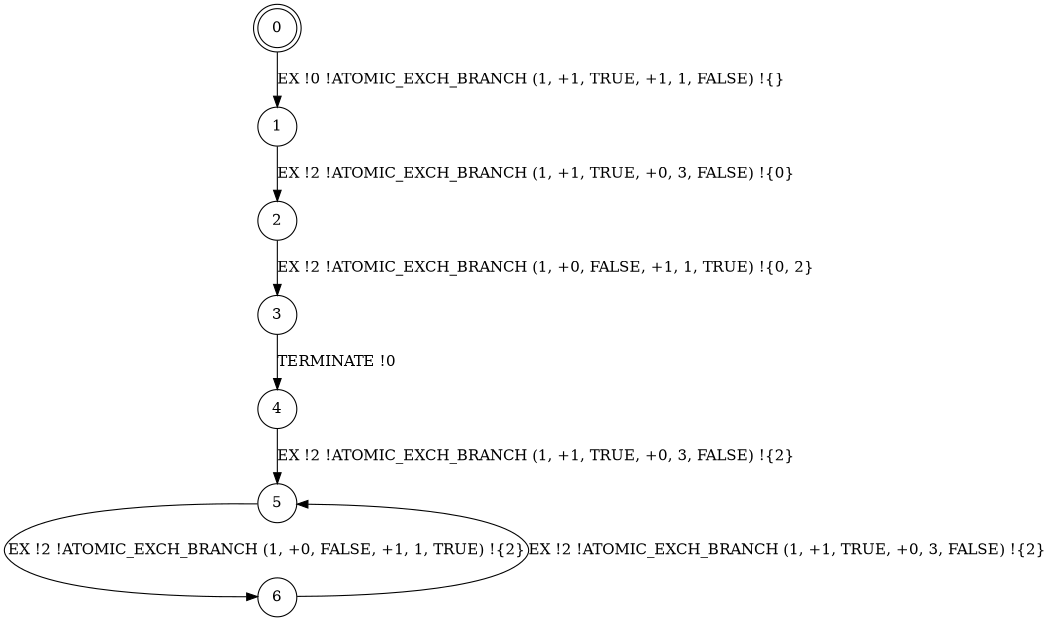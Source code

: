 digraph BCG {
size = "7, 10.5";
center = TRUE;
node [shape = circle];
0 [peripheries = 2];
0 -> 1 [label = "EX !0 !ATOMIC_EXCH_BRANCH (1, +1, TRUE, +1, 1, FALSE) !{}"];
1 -> 2 [label = "EX !2 !ATOMIC_EXCH_BRANCH (1, +1, TRUE, +0, 3, FALSE) !{0}"];
2 -> 3 [label = "EX !2 !ATOMIC_EXCH_BRANCH (1, +0, FALSE, +1, 1, TRUE) !{0, 2}"];
3 -> 4 [label = "TERMINATE !0"];
4 -> 5 [label = "EX !2 !ATOMIC_EXCH_BRANCH (1, +1, TRUE, +0, 3, FALSE) !{2}"];
5 -> 6 [label = "EX !2 !ATOMIC_EXCH_BRANCH (1, +0, FALSE, +1, 1, TRUE) !{2}"];
6 -> 5 [label = "EX !2 !ATOMIC_EXCH_BRANCH (1, +1, TRUE, +0, 3, FALSE) !{2}"];
}
